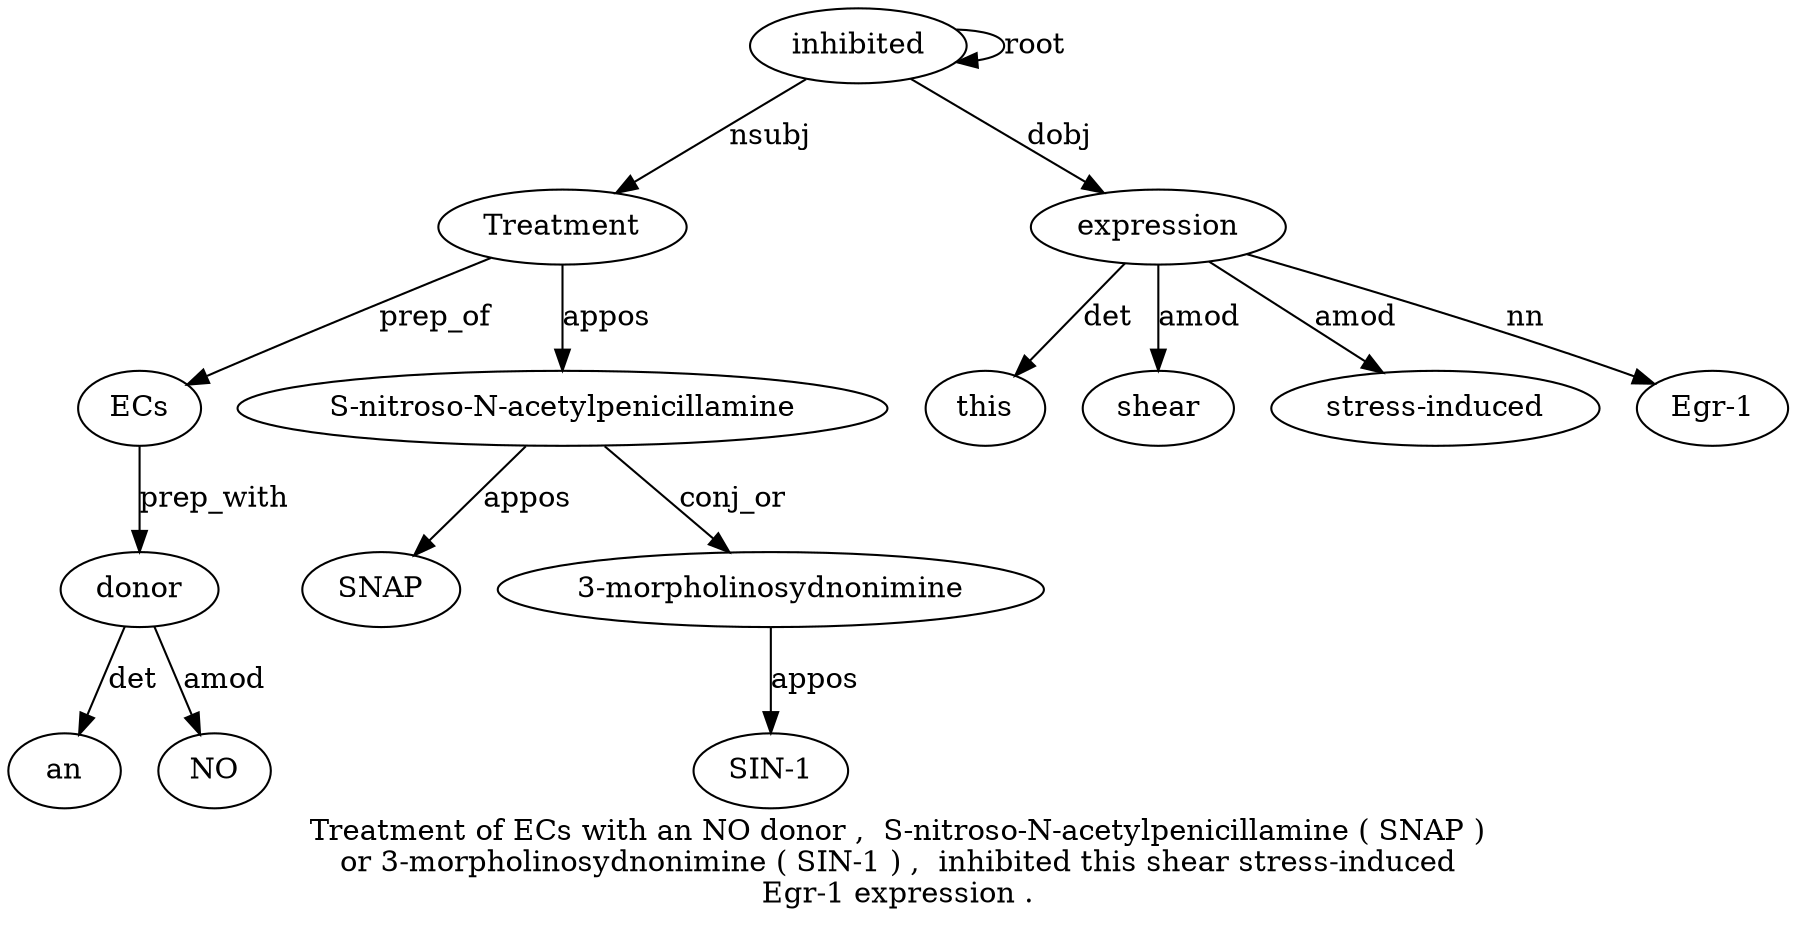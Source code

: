 digraph "Treatment of ECs with an NO donor ,  S-nitroso-N-acetylpenicillamine ( SNAP ) or 3-morpholinosydnonimine ( SIN-1 ) ,  inhibited this shear stress-induced Egr-1 expression ." {
label="Treatment of ECs with an NO donor ,  S-nitroso-N-acetylpenicillamine ( SNAP )
or 3-morpholinosydnonimine ( SIN-1 ) ,  inhibited this shear stress-induced
Egr-1 expression .";
inhibited19 [style=filled, fillcolor=white, label=inhibited];
Treatment1 [style=filled, fillcolor=white, label=Treatment];
inhibited19 -> Treatment1  [label=nsubj];
ECs3 [style=filled, fillcolor=white, label=ECs];
Treatment1 -> ECs3  [label=prep_of];
donor7 [style=filled, fillcolor=white, label=donor];
an5 [style=filled, fillcolor=white, label=an];
donor7 -> an5  [label=det];
NO6 [style=filled, fillcolor=white, label=NO];
donor7 -> NO6  [label=amod];
ECs3 -> donor7  [label=prep_with];
"S-nitroso-N-acetylpenicillamine9" [style=filled, fillcolor=white, label="S-nitroso-N-acetylpenicillamine"];
Treatment1 -> "S-nitroso-N-acetylpenicillamine9"  [label=appos];
SNAP11 [style=filled, fillcolor=white, label=SNAP];
"S-nitroso-N-acetylpenicillamine9" -> SNAP11  [label=appos];
"3-morpholinosydnonimine14" [style=filled, fillcolor=white, label="3-morpholinosydnonimine"];
"S-nitroso-N-acetylpenicillamine9" -> "3-morpholinosydnonimine14"  [label=conj_or];
"SIN-16" [style=filled, fillcolor=white, label="SIN-1"];
"3-morpholinosydnonimine14" -> "SIN-16"  [label=appos];
inhibited19 -> inhibited19  [label=root];
expression24 [style=filled, fillcolor=white, label=expression];
this20 [style=filled, fillcolor=white, label=this];
expression24 -> this20  [label=det];
shear21 [style=filled, fillcolor=white, label=shear];
expression24 -> shear21  [label=amod];
"stress-induced22" [style=filled, fillcolor=white, label="stress-induced"];
expression24 -> "stress-induced22"  [label=amod];
"Egr-123" [style=filled, fillcolor=white, label="Egr-1"];
expression24 -> "Egr-123"  [label=nn];
inhibited19 -> expression24  [label=dobj];
}
